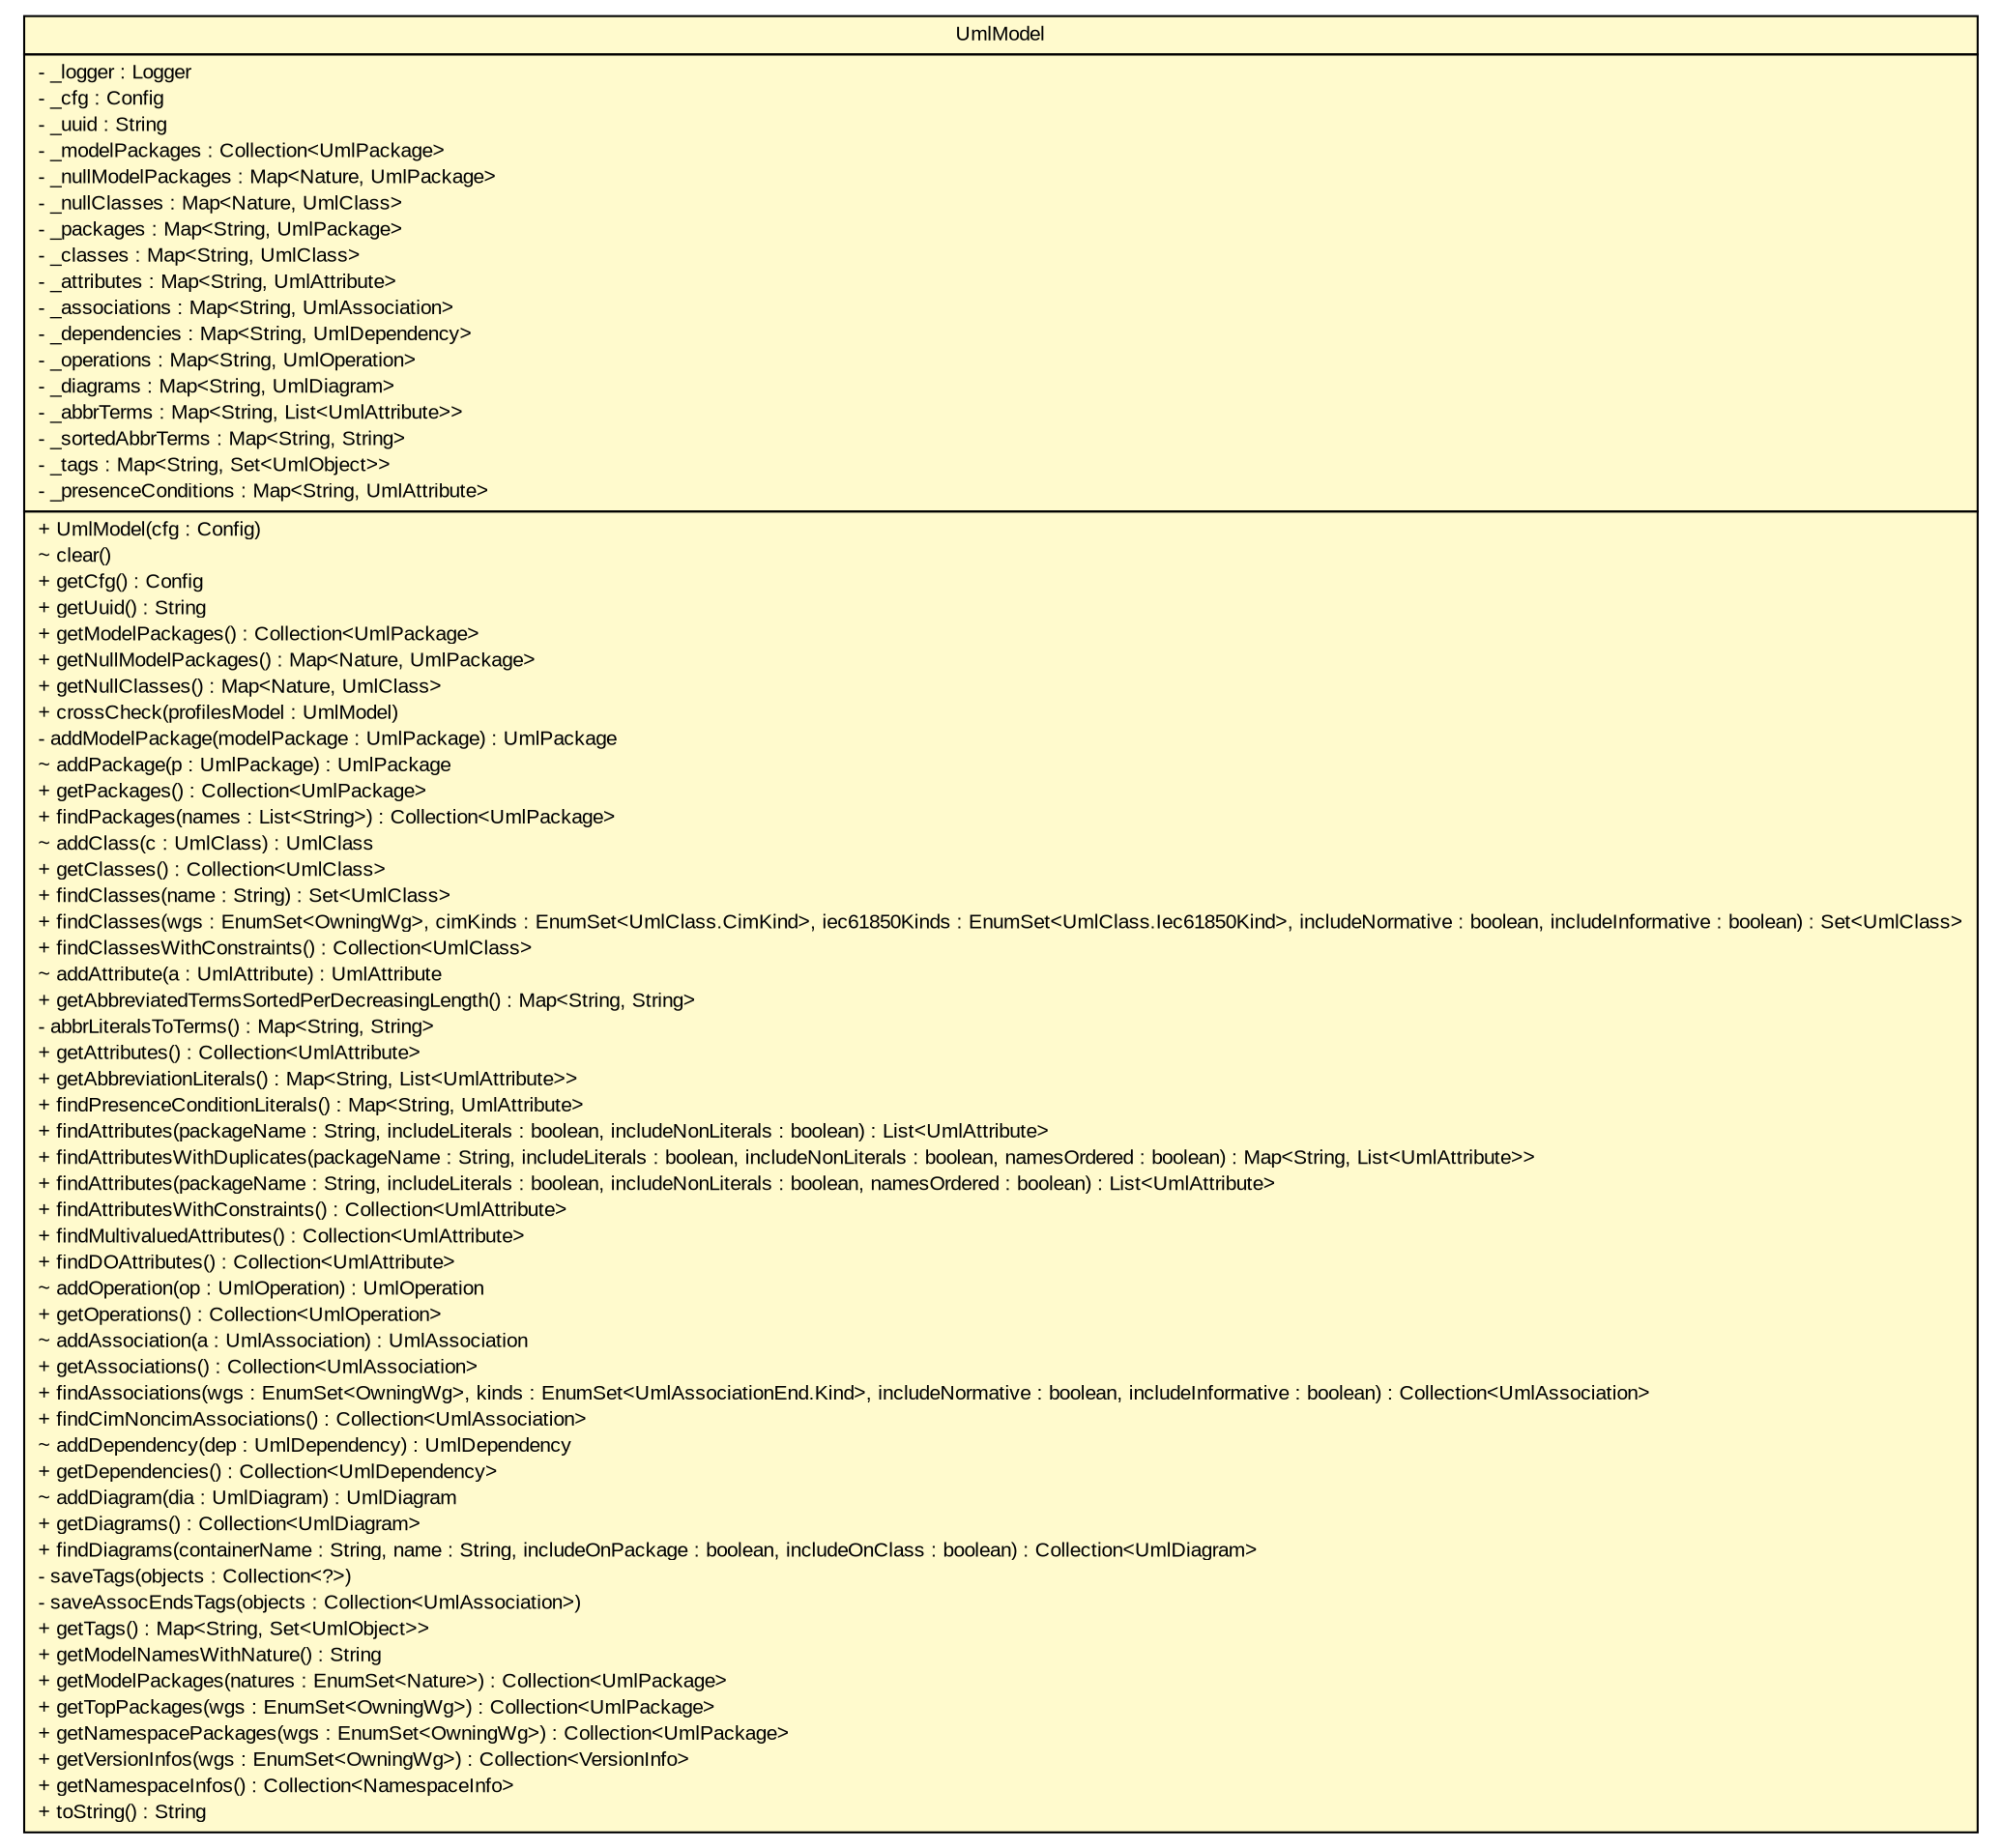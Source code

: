 #!/usr/local/bin/dot
#
# Class diagram 
# Generated by UMLGraph version R5_6_6-6-g3bdff0 (http://www.umlgraph.org/)
#

digraph G {
	edge [fontname="arial",fontsize=10,labelfontname="arial",labelfontsize=10];
	node [fontname="arial",fontsize=10,shape=plaintext];
	nodesep=0.25;
	ranksep=0.5;
	// org.tanjakostic.jcleancim.model.UmlModel
	c191755 [label=<<table title="org.tanjakostic.jcleancim.model.UmlModel" border="0" cellborder="1" cellspacing="0" cellpadding="2" port="p" bgcolor="lemonChiffon" href="./UmlModel.html">
		<tr><td><table border="0" cellspacing="0" cellpadding="1">
<tr><td align="center" balign="center"> UmlModel </td></tr>
		</table></td></tr>
		<tr><td><table border="0" cellspacing="0" cellpadding="1">
<tr><td align="left" balign="left"> - _logger : Logger </td></tr>
<tr><td align="left" balign="left"> - _cfg : Config </td></tr>
<tr><td align="left" balign="left"> - _uuid : String </td></tr>
<tr><td align="left" balign="left"> - _modelPackages : Collection&lt;UmlPackage&gt; </td></tr>
<tr><td align="left" balign="left"> - _nullModelPackages : Map&lt;Nature, UmlPackage&gt; </td></tr>
<tr><td align="left" balign="left"> - _nullClasses : Map&lt;Nature, UmlClass&gt; </td></tr>
<tr><td align="left" balign="left"> - _packages : Map&lt;String, UmlPackage&gt; </td></tr>
<tr><td align="left" balign="left"> - _classes : Map&lt;String, UmlClass&gt; </td></tr>
<tr><td align="left" balign="left"> - _attributes : Map&lt;String, UmlAttribute&gt; </td></tr>
<tr><td align="left" balign="left"> - _associations : Map&lt;String, UmlAssociation&gt; </td></tr>
<tr><td align="left" balign="left"> - _dependencies : Map&lt;String, UmlDependency&gt; </td></tr>
<tr><td align="left" balign="left"> - _operations : Map&lt;String, UmlOperation&gt; </td></tr>
<tr><td align="left" balign="left"> - _diagrams : Map&lt;String, UmlDiagram&gt; </td></tr>
<tr><td align="left" balign="left"> - _abbrTerms : Map&lt;String, List&lt;UmlAttribute&gt;&gt; </td></tr>
<tr><td align="left" balign="left"> - _sortedAbbrTerms : Map&lt;String, String&gt; </td></tr>
<tr><td align="left" balign="left"> - _tags : Map&lt;String, Set&lt;UmlObject&gt;&gt; </td></tr>
<tr><td align="left" balign="left"> - _presenceConditions : Map&lt;String, UmlAttribute&gt; </td></tr>
		</table></td></tr>
		<tr><td><table border="0" cellspacing="0" cellpadding="1">
<tr><td align="left" balign="left"> + UmlModel(cfg : Config) </td></tr>
<tr><td align="left" balign="left"> ~ clear() </td></tr>
<tr><td align="left" balign="left"> + getCfg() : Config </td></tr>
<tr><td align="left" balign="left"> + getUuid() : String </td></tr>
<tr><td align="left" balign="left"> + getModelPackages() : Collection&lt;UmlPackage&gt; </td></tr>
<tr><td align="left" balign="left"> + getNullModelPackages() : Map&lt;Nature, UmlPackage&gt; </td></tr>
<tr><td align="left" balign="left"> + getNullClasses() : Map&lt;Nature, UmlClass&gt; </td></tr>
<tr><td align="left" balign="left"> + crossCheck(profilesModel : UmlModel) </td></tr>
<tr><td align="left" balign="left"> - addModelPackage(modelPackage : UmlPackage) : UmlPackage </td></tr>
<tr><td align="left" balign="left"> ~ addPackage(p : UmlPackage) : UmlPackage </td></tr>
<tr><td align="left" balign="left"> + getPackages() : Collection&lt;UmlPackage&gt; </td></tr>
<tr><td align="left" balign="left"> + findPackages(names : List&lt;String&gt;) : Collection&lt;UmlPackage&gt; </td></tr>
<tr><td align="left" balign="left"> ~ addClass(c : UmlClass) : UmlClass </td></tr>
<tr><td align="left" balign="left"> + getClasses() : Collection&lt;UmlClass&gt; </td></tr>
<tr><td align="left" balign="left"> + findClasses(name : String) : Set&lt;UmlClass&gt; </td></tr>
<tr><td align="left" balign="left"> + findClasses(wgs : EnumSet&lt;OwningWg&gt;, cimKinds : EnumSet&lt;UmlClass.CimKind&gt;, iec61850Kinds : EnumSet&lt;UmlClass.Iec61850Kind&gt;, includeNormative : boolean, includeInformative : boolean) : Set&lt;UmlClass&gt; </td></tr>
<tr><td align="left" balign="left"> + findClassesWithConstraints() : Collection&lt;UmlClass&gt; </td></tr>
<tr><td align="left" balign="left"> ~ addAttribute(a : UmlAttribute) : UmlAttribute </td></tr>
<tr><td align="left" balign="left"> + getAbbreviatedTermsSortedPerDecreasingLength() : Map&lt;String, String&gt; </td></tr>
<tr><td align="left" balign="left"> - abbrLiteralsToTerms() : Map&lt;String, String&gt; </td></tr>
<tr><td align="left" balign="left"> + getAttributes() : Collection&lt;UmlAttribute&gt; </td></tr>
<tr><td align="left" balign="left"> + getAbbreviationLiterals() : Map&lt;String, List&lt;UmlAttribute&gt;&gt; </td></tr>
<tr><td align="left" balign="left"> + findPresenceConditionLiterals() : Map&lt;String, UmlAttribute&gt; </td></tr>
<tr><td align="left" balign="left"> + findAttributes(packageName : String, includeLiterals : boolean, includeNonLiterals : boolean) : List&lt;UmlAttribute&gt; </td></tr>
<tr><td align="left" balign="left"> + findAttributesWithDuplicates(packageName : String, includeLiterals : boolean, includeNonLiterals : boolean, namesOrdered : boolean) : Map&lt;String, List&lt;UmlAttribute&gt;&gt; </td></tr>
<tr><td align="left" balign="left"> + findAttributes(packageName : String, includeLiterals : boolean, includeNonLiterals : boolean, namesOrdered : boolean) : List&lt;UmlAttribute&gt; </td></tr>
<tr><td align="left" balign="left"> + findAttributesWithConstraints() : Collection&lt;UmlAttribute&gt; </td></tr>
<tr><td align="left" balign="left"> + findMultivaluedAttributes() : Collection&lt;UmlAttribute&gt; </td></tr>
<tr><td align="left" balign="left"> + findDOAttributes() : Collection&lt;UmlAttribute&gt; </td></tr>
<tr><td align="left" balign="left"> ~ addOperation(op : UmlOperation) : UmlOperation </td></tr>
<tr><td align="left" balign="left"> + getOperations() : Collection&lt;UmlOperation&gt; </td></tr>
<tr><td align="left" balign="left"> ~ addAssociation(a : UmlAssociation) : UmlAssociation </td></tr>
<tr><td align="left" balign="left"> + getAssociations() : Collection&lt;UmlAssociation&gt; </td></tr>
<tr><td align="left" balign="left"> + findAssociations(wgs : EnumSet&lt;OwningWg&gt;, kinds : EnumSet&lt;UmlAssociationEnd.Kind&gt;, includeNormative : boolean, includeInformative : boolean) : Collection&lt;UmlAssociation&gt; </td></tr>
<tr><td align="left" balign="left"> + findCimNoncimAssociations() : Collection&lt;UmlAssociation&gt; </td></tr>
<tr><td align="left" balign="left"> ~ addDependency(dep : UmlDependency) : UmlDependency </td></tr>
<tr><td align="left" balign="left"> + getDependencies() : Collection&lt;UmlDependency&gt; </td></tr>
<tr><td align="left" balign="left"> ~ addDiagram(dia : UmlDiagram) : UmlDiagram </td></tr>
<tr><td align="left" balign="left"> + getDiagrams() : Collection&lt;UmlDiagram&gt; </td></tr>
<tr><td align="left" balign="left"> + findDiagrams(containerName : String, name : String, includeOnPackage : boolean, includeOnClass : boolean) : Collection&lt;UmlDiagram&gt; </td></tr>
<tr><td align="left" balign="left"> - saveTags(objects : Collection&lt;?&gt;) </td></tr>
<tr><td align="left" balign="left"> - saveAssocEndsTags(objects : Collection&lt;UmlAssociation&gt;) </td></tr>
<tr><td align="left" balign="left"> + getTags() : Map&lt;String, Set&lt;UmlObject&gt;&gt; </td></tr>
<tr><td align="left" balign="left"> + getModelNamesWithNature() : String </td></tr>
<tr><td align="left" balign="left"> + getModelPackages(natures : EnumSet&lt;Nature&gt;) : Collection&lt;UmlPackage&gt; </td></tr>
<tr><td align="left" balign="left"> + getTopPackages(wgs : EnumSet&lt;OwningWg&gt;) : Collection&lt;UmlPackage&gt; </td></tr>
<tr><td align="left" balign="left"> + getNamespacePackages(wgs : EnumSet&lt;OwningWg&gt;) : Collection&lt;UmlPackage&gt; </td></tr>
<tr><td align="left" balign="left"> + getVersionInfos(wgs : EnumSet&lt;OwningWg&gt;) : Collection&lt;VersionInfo&gt; </td></tr>
<tr><td align="left" balign="left"> + getNamespaceInfos() : Collection&lt;NamespaceInfo&gt; </td></tr>
<tr><td align="left" balign="left"> + toString() : String </td></tr>
		</table></td></tr>
		</table>>, URL="./UmlModel.html", fontname="arial", fontcolor="black", fontsize=10.0];
}

